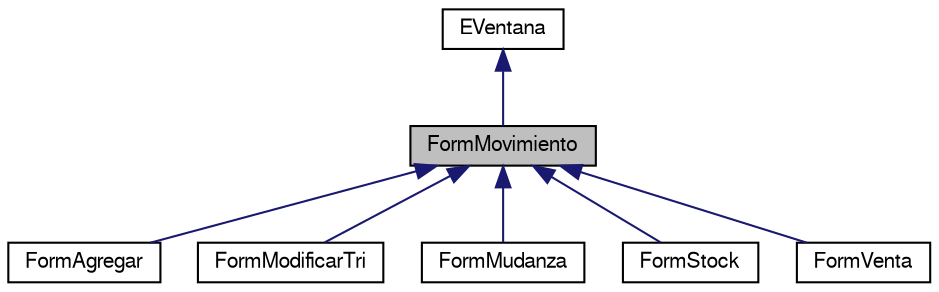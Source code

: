 digraph G
{
  bgcolor="transparent";
  edge [fontname="FreeSans",fontsize=10,labelfontname="FreeSans",labelfontsize=10];
  node [fontname="FreeSans",fontsize=10,shape=record];
  Node1 [label="FormMovimiento",height=0.2,width=0.4,color="black", fillcolor="grey75", style="filled" fontcolor="black"];
  Node2 -> Node1 [dir=back,color="midnightblue",fontsize=10,style="solid",fontname="FreeSans"];
  Node2 [label="EVentana",height=0.2,width=0.4,color="black",URL="$classEVentana.html",tooltip="Ventana base de todas las ventanas."];
  Node1 -> Node3 [dir=back,color="midnightblue",fontsize=10,style="solid",fontname="FreeSans"];
  Node3 [label="FormAgregar",height=0.2,width=0.4,color="black",URL="$classFormAgregar.html"];
  Node1 -> Node4 [dir=back,color="midnightblue",fontsize=10,style="solid",fontname="FreeSans"];
  Node4 [label="FormModificarTri",height=0.2,width=0.4,color="black",URL="$classFormModificarTri.html"];
  Node1 -> Node5 [dir=back,color="midnightblue",fontsize=10,style="solid",fontname="FreeSans"];
  Node5 [label="FormMudanza",height=0.2,width=0.4,color="black",URL="$classFormMudanza.html"];
  Node1 -> Node6 [dir=back,color="midnightblue",fontsize=10,style="solid",fontname="FreeSans"];
  Node6 [label="FormStock",height=0.2,width=0.4,color="black",URL="$classFormStock.html"];
  Node1 -> Node7 [dir=back,color="midnightblue",fontsize=10,style="solid",fontname="FreeSans"];
  Node7 [label="FormVenta",height=0.2,width=0.4,color="black",URL="$classFormVenta.html"];
}
